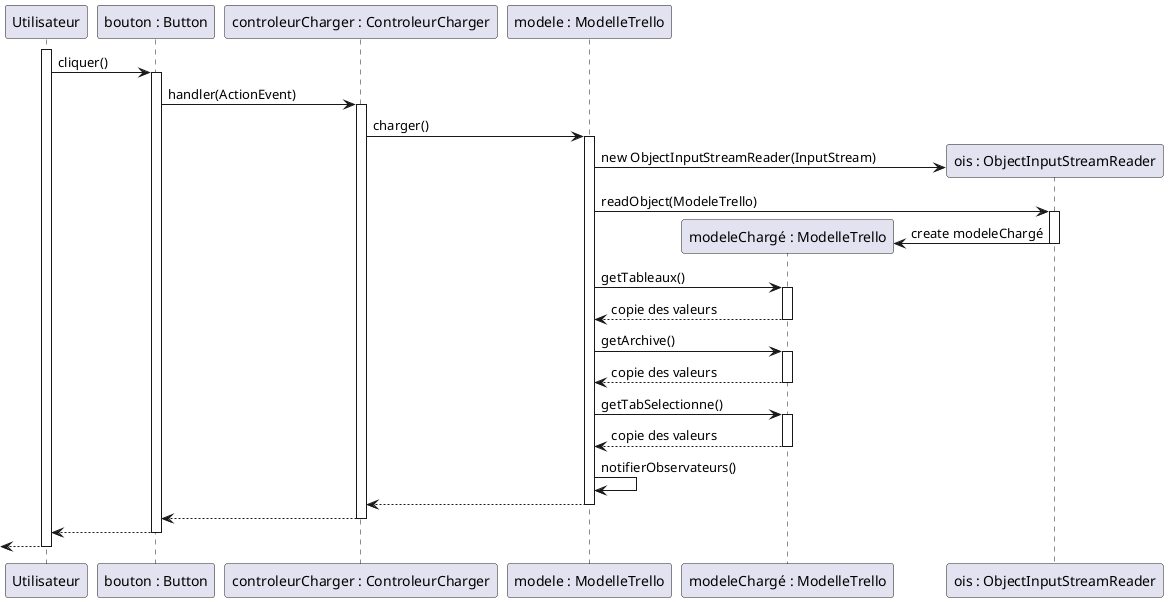 @startuml
participant "Utilisateur" as u
participant "bouton : Button" as b
participant "controleurCharger : ControleurCharger" as c
participant "modele : ModelleTrello" as m
participant "modeleChargé : ModelleTrello" as m2
participant "ois : ObjectInputStreamReader" as ois

activate u 
u -> b  : cliquer()
activate b
b -> c : handler(ActionEvent)
activate c
c -> m : charger()
activate m
create ois
m -> ois : new ObjectInputStreamReader(InputStream)
m -> ois : readObject(ModeleTrello)
create m2
activate ois
ois -> m2 : create modeleChargé
deactivate ois
m -> m2 : getTableaux()
activate m2 
m <-- m2 : copie des valeurs
deactivate m2
m -> m2 : getArchive()
activate m2 
m <-- m2 : copie des valeurs
deactivate m2
m -> m2 : getTabSelectionne()
activate m2 
m <-- m2 : copie des valeurs
deactivate m2
deactivate ois
m -> m : notifierObservateurs()
c <-- m
deactivate m
b <-- c
deactivate c
u <-- b
deactivate b
<-- u 
deactivate u

@enduml